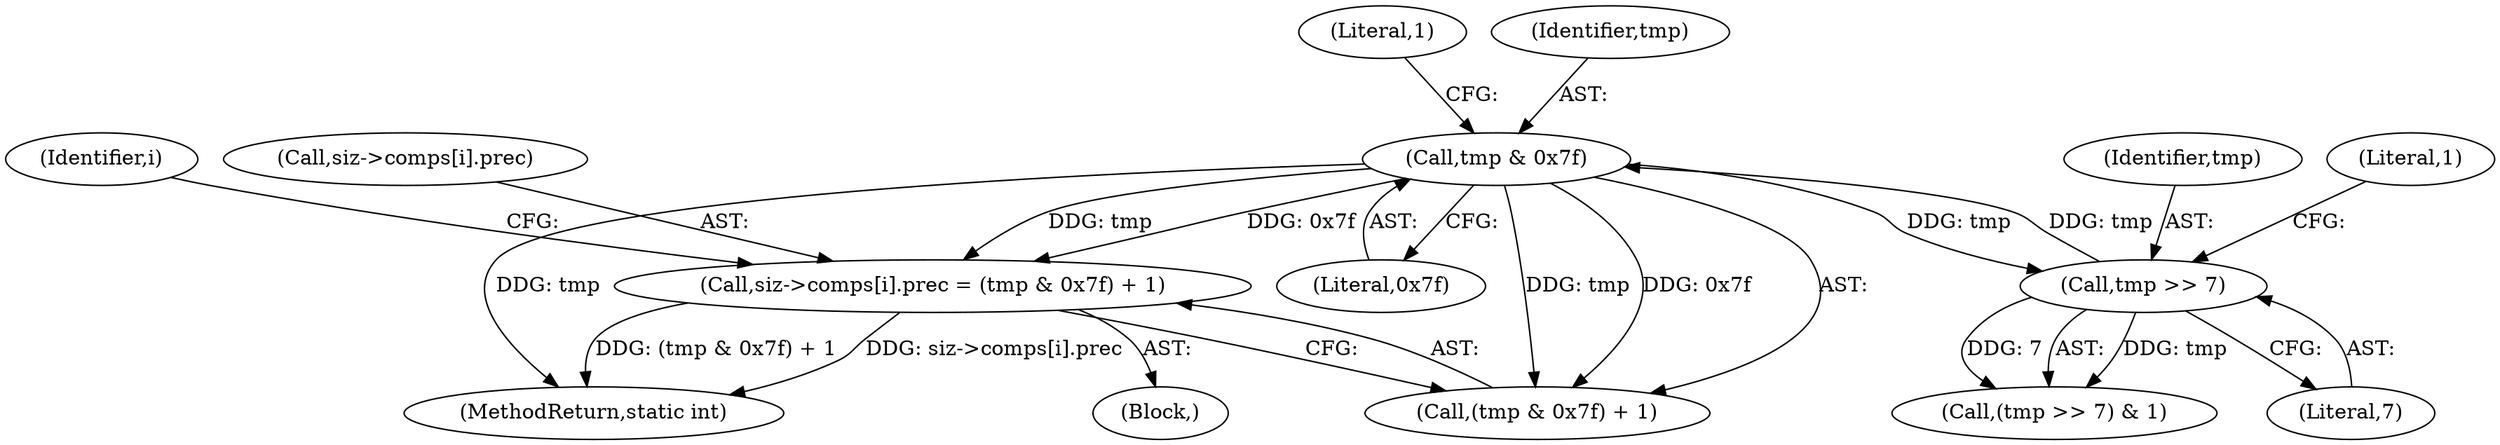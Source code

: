 digraph "0_jasper_ba2b9d000660313af7b692542afbd374c5685865@array" {
"1000401" [label="(Call,siz->comps[i].prec = (tmp & 0x7f) + 1)"];
"1000410" [label="(Call,tmp & 0x7f)"];
"1000397" [label="(Call,tmp >> 7)"];
"1000399" [label="(Literal,7)"];
"1000409" [label="(Call,(tmp & 0x7f) + 1)"];
"1000410" [label="(Call,tmp & 0x7f)"];
"1000413" [label="(Literal,1)"];
"1000398" [label="(Identifier,tmp)"];
"1000397" [label="(Call,tmp >> 7)"];
"1000400" [label="(Literal,1)"];
"1000277" [label="(Identifier,i)"];
"1000401" [label="(Call,siz->comps[i].prec = (tmp & 0x7f) + 1)"];
"1000396" [label="(Call,(tmp >> 7) & 1)"];
"1000412" [label="(Literal,0x7f)"];
"1000427" [label="(MethodReturn,static int)"];
"1000278" [label="(Block,)"];
"1000411" [label="(Identifier,tmp)"];
"1000402" [label="(Call,siz->comps[i].prec)"];
"1000401" -> "1000278"  [label="AST: "];
"1000401" -> "1000409"  [label="CFG: "];
"1000402" -> "1000401"  [label="AST: "];
"1000409" -> "1000401"  [label="AST: "];
"1000277" -> "1000401"  [label="CFG: "];
"1000401" -> "1000427"  [label="DDG: (tmp & 0x7f) + 1"];
"1000401" -> "1000427"  [label="DDG: siz->comps[i].prec"];
"1000410" -> "1000401"  [label="DDG: tmp"];
"1000410" -> "1000401"  [label="DDG: 0x7f"];
"1000410" -> "1000409"  [label="AST: "];
"1000410" -> "1000412"  [label="CFG: "];
"1000411" -> "1000410"  [label="AST: "];
"1000412" -> "1000410"  [label="AST: "];
"1000413" -> "1000410"  [label="CFG: "];
"1000410" -> "1000427"  [label="DDG: tmp"];
"1000410" -> "1000397"  [label="DDG: tmp"];
"1000410" -> "1000409"  [label="DDG: tmp"];
"1000410" -> "1000409"  [label="DDG: 0x7f"];
"1000397" -> "1000410"  [label="DDG: tmp"];
"1000397" -> "1000396"  [label="AST: "];
"1000397" -> "1000399"  [label="CFG: "];
"1000398" -> "1000397"  [label="AST: "];
"1000399" -> "1000397"  [label="AST: "];
"1000400" -> "1000397"  [label="CFG: "];
"1000397" -> "1000396"  [label="DDG: tmp"];
"1000397" -> "1000396"  [label="DDG: 7"];
}
